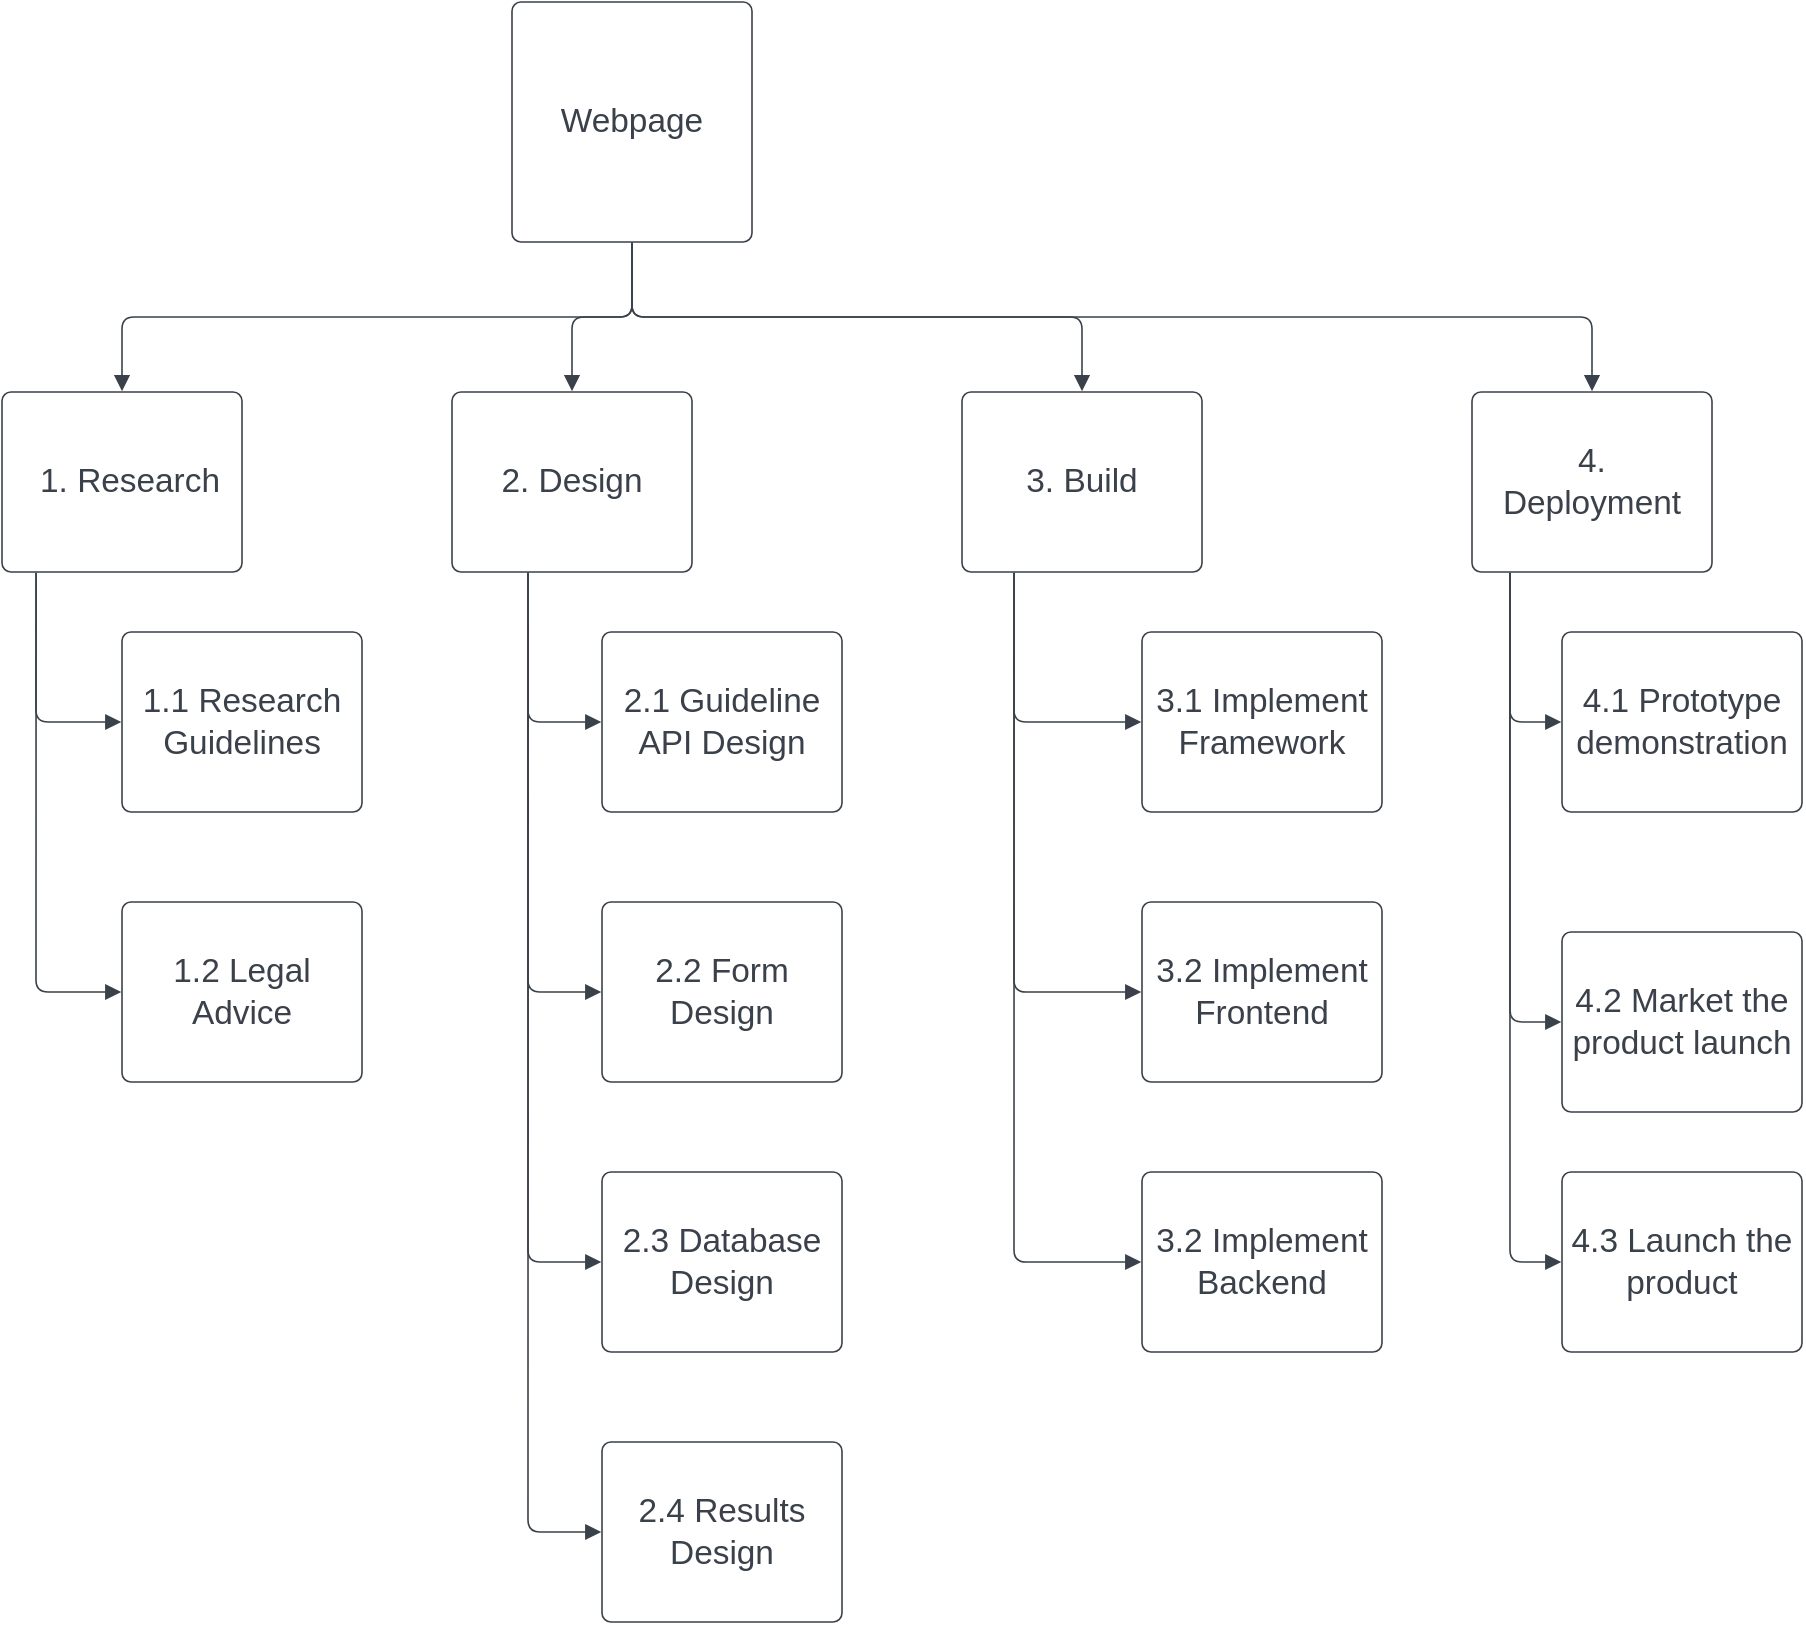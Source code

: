 <mxfile version="20.8.16" type="github">
  <diagram name="Page-1" id="DMJ7bUIsR_-YgkHWpAvR">
    <mxGraphModel dx="2284" dy="1888" grid="1" gridSize="10" guides="1" tooltips="1" connect="1" arrows="1" fold="1" page="1" pageScale="1" pageWidth="850" pageHeight="1100" math="0" shadow="0">
      <root>
        <mxCell id="0" />
        <mxCell id="1" parent="0" />
        <mxCell id="iwWK1xglDD3d6xaMqNbU-1" value="Webpage" style="html=1;overflow=block;blockSpacing=1;whiteSpace=wrap;fontSize=16.7;fontColor=#3a414a;spacing=3.8;strokeColor=#3a414a;strokeOpacity=100;rounded=1;absoluteArcSize=1;arcSize=9;strokeWidth=0.8;lucidId=4w~tclm1L4wu;" vertex="1" parent="1">
          <mxGeometry x="181" y="-298" width="120" height="120" as="geometry" />
        </mxCell>
        <mxCell id="iwWK1xglDD3d6xaMqNbU-2" value="&lt;ol style=&quot;margin: 0px; padding-left: 10px;list-style-position: inside; list-style-type:decimal&quot;&gt;&lt;li style=&quot;text-align:left;color:#3a414a;font-size:16.7px;&quot;&gt;&lt;span style=&quot;margin-left: 0px;margin-top: -2px;&quot;&gt;&lt;span style=&quot;font-size:16.7px;color:#3a414a;&quot;&gt;Research&lt;/span&gt;&lt;/span&gt;&lt;/li&gt;&lt;/ol&gt;" style="html=1;overflow=block;blockSpacing=1;whiteSpace=wrap;fontSize=13;spacing=9;strokeColor=#3a414a;strokeOpacity=100;rounded=1;absoluteArcSize=1;arcSize=9;strokeWidth=0.8;lucidId=4w~tLNm2HxDH;" vertex="1" parent="1">
          <mxGeometry x="-74" y="-103" width="120" height="90" as="geometry" />
        </mxCell>
        <mxCell id="iwWK1xglDD3d6xaMqNbU-3" value="2. Design" style="html=1;overflow=block;blockSpacing=1;whiteSpace=wrap;fontSize=16.7;fontColor=#3a414a;spacing=9;strokeColor=#3a414a;strokeOpacity=100;rounded=1;absoluteArcSize=1;arcSize=9;strokeWidth=0.8;lucidId=4w~tLiU_s1lb;" vertex="1" parent="1">
          <mxGeometry x="151" y="-103" width="120" height="90" as="geometry" />
        </mxCell>
        <mxCell id="iwWK1xglDD3d6xaMqNbU-4" value="3. Build" style="html=1;overflow=block;blockSpacing=1;whiteSpace=wrap;fontSize=16.7;fontColor=#3a414a;spacing=9;strokeColor=#3a414a;strokeOpacity=100;rounded=1;absoluteArcSize=1;arcSize=9;strokeWidth=0.8;lucidId=4w~tjqJh0d.E;" vertex="1" parent="1">
          <mxGeometry x="406" y="-103" width="120" height="90" as="geometry" />
        </mxCell>
        <mxCell id="iwWK1xglDD3d6xaMqNbU-5" value="4. Deployment" style="html=1;overflow=block;blockSpacing=1;whiteSpace=wrap;fontSize=16.7;fontColor=#3a414a;spacing=9;strokeColor=#3a414a;strokeOpacity=100;rounded=1;absoluteArcSize=1;arcSize=9;strokeWidth=0.8;lucidId=4w~txu2eKiBd;" vertex="1" parent="1">
          <mxGeometry x="661" y="-103" width="120" height="90" as="geometry" />
        </mxCell>
        <mxCell id="iwWK1xglDD3d6xaMqNbU-6" value="" style="html=1;jettySize=18;whiteSpace=wrap;overflow=block;blockSpacing=1;fontSize=13;strokeColor=#3a414a;strokeOpacity=100;strokeWidth=0.8;rounded=1;arcSize=12;edgeStyle=orthogonalEdgeStyle;startArrow=none;endArrow=block;endFill=1;exitX=0.5;exitY=1.003;exitPerimeter=0;entryX=0.5;entryY=-0.004;entryPerimeter=0;lucidId=4w~t3CSjfnDc;" edge="1" parent="1" source="iwWK1xglDD3d6xaMqNbU-1" target="iwWK1xglDD3d6xaMqNbU-2">
          <mxGeometry width="100" height="100" relative="1" as="geometry">
            <Array as="points" />
          </mxGeometry>
        </mxCell>
        <mxCell id="iwWK1xglDD3d6xaMqNbU-7" value="" style="html=1;jettySize=18;whiteSpace=wrap;overflow=block;blockSpacing=1;fontSize=13;strokeColor=#3a414a;strokeOpacity=100;strokeWidth=0.8;rounded=1;arcSize=12;edgeStyle=orthogonalEdgeStyle;startArrow=none;endArrow=block;endFill=1;exitX=0.5;exitY=1.003;exitPerimeter=0;entryX=0.5;entryY=-0.004;entryPerimeter=0;lucidId=4w~tixf8.-Pk;" edge="1" parent="1" source="iwWK1xglDD3d6xaMqNbU-1" target="iwWK1xglDD3d6xaMqNbU-3">
          <mxGeometry width="100" height="100" relative="1" as="geometry">
            <Array as="points" />
          </mxGeometry>
        </mxCell>
        <mxCell id="iwWK1xglDD3d6xaMqNbU-8" value="" style="html=1;jettySize=18;whiteSpace=wrap;overflow=block;blockSpacing=1;fontSize=13;strokeColor=#3a414a;strokeOpacity=100;strokeWidth=0.8;rounded=1;arcSize=12;edgeStyle=orthogonalEdgeStyle;startArrow=none;endArrow=block;endFill=1;exitX=0.5;exitY=1.003;exitPerimeter=0;entryX=0.5;entryY=-0.004;entryPerimeter=0;lucidId=4w~tOq5sJpw.;" edge="1" parent="1" source="iwWK1xglDD3d6xaMqNbU-1" target="iwWK1xglDD3d6xaMqNbU-4">
          <mxGeometry width="100" height="100" relative="1" as="geometry">
            <Array as="points" />
          </mxGeometry>
        </mxCell>
        <mxCell id="iwWK1xglDD3d6xaMqNbU-9" value="" style="html=1;jettySize=18;whiteSpace=wrap;overflow=block;blockSpacing=1;fontSize=13;strokeColor=#3a414a;strokeOpacity=100;strokeWidth=0.8;rounded=1;arcSize=12;edgeStyle=orthogonalEdgeStyle;startArrow=none;endArrow=block;endFill=1;exitX=0.5;exitY=1.003;exitPerimeter=0;entryX=0.5;entryY=-0.004;entryPerimeter=0;lucidId=4w~treEaC6rt;" edge="1" parent="1" source="iwWK1xglDD3d6xaMqNbU-1" target="iwWK1xglDD3d6xaMqNbU-5">
          <mxGeometry width="100" height="100" relative="1" as="geometry">
            <Array as="points" />
          </mxGeometry>
        </mxCell>
        <mxCell id="iwWK1xglDD3d6xaMqNbU-10" value="1.1 Research Guidelines" style="html=1;overflow=block;blockSpacing=1;whiteSpace=wrap;fontSize=16.7;fontColor=#3a414a;spacing=9;strokeColor=#3a414a;strokeOpacity=100;rounded=1;absoluteArcSize=1;arcSize=9;strokeWidth=0.8;lucidId=4w~tvd9EQL_~;" vertex="1" parent="1">
          <mxGeometry x="-14" y="17" width="120" height="90" as="geometry" />
        </mxCell>
        <mxCell id="iwWK1xglDD3d6xaMqNbU-11" value="1.2 Legal Advice" style="html=1;overflow=block;blockSpacing=1;whiteSpace=wrap;fontSize=16.7;fontColor=#3a414a;spacing=9;strokeColor=#3a414a;strokeOpacity=100;rounded=1;absoluteArcSize=1;arcSize=9;strokeWidth=0.8;lucidId=4w~t4RaieRg.;" vertex="1" parent="1">
          <mxGeometry x="-14" y="152" width="120" height="90" as="geometry" />
        </mxCell>
        <mxCell id="iwWK1xglDD3d6xaMqNbU-12" value="" style="html=1;jettySize=18;whiteSpace=wrap;overflow=block;blockSpacing=1;fontSize=13;strokeColor=#3a414a;strokeOpacity=100;strokeWidth=0.8;rounded=1;arcSize=12;edgeStyle=orthogonalEdgeStyle;startArrow=none;endArrow=block;endFill=1;exitX=0.142;exitY=1.004;exitPerimeter=0;entryX=-0.003;entryY=0.5;entryPerimeter=0;lucidId=4w~t0_rI0UjW;" edge="1" parent="1" source="iwWK1xglDD3d6xaMqNbU-2" target="iwWK1xglDD3d6xaMqNbU-10">
          <mxGeometry width="100" height="100" relative="1" as="geometry">
            <Array as="points" />
          </mxGeometry>
        </mxCell>
        <mxCell id="iwWK1xglDD3d6xaMqNbU-13" value="" style="html=1;jettySize=18;whiteSpace=wrap;overflow=block;blockSpacing=1;fontSize=13;strokeColor=#3a414a;strokeOpacity=100;strokeWidth=0.8;rounded=1;arcSize=12;edgeStyle=orthogonalEdgeStyle;startArrow=none;endArrow=block;endFill=1;exitX=0.142;exitY=1.004;exitPerimeter=0;entryX=-0.003;entryY=0.5;entryPerimeter=0;lucidId=4w~tqVxAxyoX;" edge="1" parent="1" source="iwWK1xglDD3d6xaMqNbU-2" target="iwWK1xglDD3d6xaMqNbU-11">
          <mxGeometry width="100" height="100" relative="1" as="geometry">
            <Array as="points" />
          </mxGeometry>
        </mxCell>
        <mxCell id="iwWK1xglDD3d6xaMqNbU-14" value="2.1 Guideline API Design" style="html=1;overflow=block;blockSpacing=1;whiteSpace=wrap;fontSize=16.7;fontColor=#3a414a;spacing=3.8;strokeColor=#3a414a;strokeOpacity=100;rounded=1;absoluteArcSize=1;arcSize=9;strokeWidth=0.8;lucidId=4w~t._bpM~Lc;" vertex="1" parent="1">
          <mxGeometry x="226" y="17" width="120" height="90" as="geometry" />
        </mxCell>
        <mxCell id="iwWK1xglDD3d6xaMqNbU-15" value="2.2 Form Design" style="html=1;overflow=block;blockSpacing=1;whiteSpace=wrap;fontSize=16.7;fontColor=#3a414a;spacing=9;strokeColor=#3a414a;strokeOpacity=100;rounded=1;absoluteArcSize=1;arcSize=9;strokeWidth=0.8;lucidId=4w~t_CMRTe7Z;" vertex="1" parent="1">
          <mxGeometry x="226" y="152" width="120" height="90" as="geometry" />
        </mxCell>
        <mxCell id="iwWK1xglDD3d6xaMqNbU-16" value="2.3 Database Design" style="html=1;overflow=block;blockSpacing=1;whiteSpace=wrap;fontSize=16.7;fontColor=#3a414a;spacing=9;strokeColor=#3a414a;strokeOpacity=100;rounded=1;absoluteArcSize=1;arcSize=9;strokeWidth=0.8;lucidId=4w~td8~z0L5I;" vertex="1" parent="1">
          <mxGeometry x="226" y="287" width="120" height="90" as="geometry" />
        </mxCell>
        <mxCell id="iwWK1xglDD3d6xaMqNbU-17" value="2.4 Results Design" style="html=1;overflow=block;blockSpacing=1;whiteSpace=wrap;fontSize=16.7;fontColor=#3a414a;spacing=9;strokeColor=#3a414a;strokeOpacity=100;rounded=1;absoluteArcSize=1;arcSize=9;strokeWidth=0.8;lucidId=4w~t5WuIVDGt;" vertex="1" parent="1">
          <mxGeometry x="226" y="422" width="120" height="90" as="geometry" />
        </mxCell>
        <mxCell id="iwWK1xglDD3d6xaMqNbU-18" value="3.1 Implement Framework" style="html=1;overflow=block;blockSpacing=1;whiteSpace=wrap;fontSize=16.7;fontColor=#3a414a;spacing=3.8;strokeColor=#3a414a;strokeOpacity=100;rounded=1;absoluteArcSize=1;arcSize=9;strokeWidth=0.8;lucidId=4w~teBxPyFC6;" vertex="1" parent="1">
          <mxGeometry x="496" y="17" width="120" height="90" as="geometry" />
        </mxCell>
        <mxCell id="iwWK1xglDD3d6xaMqNbU-19" value="3.2 Implement Frontend" style="html=1;overflow=block;blockSpacing=1;whiteSpace=wrap;fontSize=16.7;fontColor=#3a414a;spacing=3.8;strokeColor=#3a414a;strokeOpacity=100;rounded=1;absoluteArcSize=1;arcSize=9;strokeWidth=0.8;lucidId=4w~tPD4r6r6y;" vertex="1" parent="1">
          <mxGeometry x="496" y="152" width="120" height="90" as="geometry" />
        </mxCell>
        <mxCell id="iwWK1xglDD3d6xaMqNbU-20" value="3.2 Implement Backend" style="html=1;overflow=block;blockSpacing=1;whiteSpace=wrap;fontSize=16.7;fontColor=#3a414a;spacing=3.8;strokeColor=#3a414a;strokeOpacity=100;rounded=1;absoluteArcSize=1;arcSize=9;strokeWidth=0.8;lucidId=4w~t5c1RJA7v;" vertex="1" parent="1">
          <mxGeometry x="496" y="287" width="120" height="90" as="geometry" />
        </mxCell>
        <mxCell id="iwWK1xglDD3d6xaMqNbU-21" value="4.1 Prototype demonstration" style="html=1;overflow=block;blockSpacing=1;whiteSpace=wrap;fontSize=16.7;fontColor=#3a414a;spacing=3.8;strokeColor=#3a414a;strokeOpacity=100;rounded=1;absoluteArcSize=1;arcSize=9;strokeWidth=0.8;lucidId=4w~tIb62tVaJ;" vertex="1" parent="1">
          <mxGeometry x="706" y="17" width="120" height="90" as="geometry" />
        </mxCell>
        <mxCell id="iwWK1xglDD3d6xaMqNbU-22" value="4.2 Market the product launch" style="html=1;overflow=block;blockSpacing=1;whiteSpace=wrap;fontSize=16.7;fontColor=#3a414a;spacing=3.8;strokeColor=#3a414a;strokeOpacity=100;rounded=1;absoluteArcSize=1;arcSize=9;strokeWidth=0.8;lucidId=4w~tL7KWNvhj;" vertex="1" parent="1">
          <mxGeometry x="706" y="167" width="120" height="90" as="geometry" />
        </mxCell>
        <mxCell id="iwWK1xglDD3d6xaMqNbU-23" value="4.3 Launch the product" style="html=1;overflow=block;blockSpacing=1;whiteSpace=wrap;fontSize=16.7;fontColor=#3a414a;spacing=3.8;strokeColor=#3a414a;strokeOpacity=100;rounded=1;absoluteArcSize=1;arcSize=9;strokeWidth=0.8;lucidId=4w~tAuvePKSW;" vertex="1" parent="1">
          <mxGeometry x="706" y="287" width="120" height="90" as="geometry" />
        </mxCell>
        <mxCell id="iwWK1xglDD3d6xaMqNbU-24" value="" style="html=1;jettySize=18;whiteSpace=wrap;overflow=block;blockSpacing=1;fontSize=13;strokeColor=#3a414a;strokeOpacity=100;strokeWidth=0.8;rounded=1;arcSize=12;edgeStyle=orthogonalEdgeStyle;startArrow=none;endArrow=block;endFill=1;exitX=0.317;exitY=1.004;exitPerimeter=0;entryX=-0.003;entryY=0.5;entryPerimeter=0;lucidId=4w~t6h6gB7we;" edge="1" parent="1" source="iwWK1xglDD3d6xaMqNbU-3" target="iwWK1xglDD3d6xaMqNbU-14">
          <mxGeometry width="100" height="100" relative="1" as="geometry">
            <Array as="points" />
          </mxGeometry>
        </mxCell>
        <mxCell id="iwWK1xglDD3d6xaMqNbU-25" value="" style="html=1;jettySize=18;whiteSpace=wrap;overflow=block;blockSpacing=1;fontSize=13;strokeColor=#3a414a;strokeOpacity=100;strokeWidth=0.8;rounded=1;arcSize=12;edgeStyle=orthogonalEdgeStyle;startArrow=none;endArrow=block;endFill=1;exitX=0.317;exitY=1.004;exitPerimeter=0;entryX=-0.003;entryY=0.5;entryPerimeter=0;lucidId=4w~tCFxo-cvO;" edge="1" parent="1" source="iwWK1xglDD3d6xaMqNbU-3" target="iwWK1xglDD3d6xaMqNbU-15">
          <mxGeometry width="100" height="100" relative="1" as="geometry">
            <Array as="points" />
          </mxGeometry>
        </mxCell>
        <mxCell id="iwWK1xglDD3d6xaMqNbU-26" value="" style="html=1;jettySize=18;whiteSpace=wrap;overflow=block;blockSpacing=1;fontSize=13;strokeColor=#3a414a;strokeOpacity=100;strokeWidth=0.8;rounded=1;arcSize=12;edgeStyle=orthogonalEdgeStyle;startArrow=none;endArrow=block;endFill=1;exitX=0.317;exitY=1.004;exitPerimeter=0;entryX=-0.003;entryY=0.5;entryPerimeter=0;lucidId=4w~tFr1DQIYG;" edge="1" parent="1" source="iwWK1xglDD3d6xaMqNbU-3" target="iwWK1xglDD3d6xaMqNbU-16">
          <mxGeometry width="100" height="100" relative="1" as="geometry">
            <Array as="points" />
          </mxGeometry>
        </mxCell>
        <mxCell id="iwWK1xglDD3d6xaMqNbU-27" value="" style="html=1;jettySize=18;whiteSpace=wrap;overflow=block;blockSpacing=1;fontSize=13;strokeColor=#3a414a;strokeOpacity=100;strokeWidth=0.8;rounded=1;arcSize=12;edgeStyle=orthogonalEdgeStyle;startArrow=none;endArrow=block;endFill=1;exitX=0.317;exitY=1.004;exitPerimeter=0;entryX=-0.003;entryY=0.5;entryPerimeter=0;lucidId=4w~t.2ZFNBrP;" edge="1" parent="1" source="iwWK1xglDD3d6xaMqNbU-3" target="iwWK1xglDD3d6xaMqNbU-17">
          <mxGeometry width="100" height="100" relative="1" as="geometry">
            <Array as="points" />
          </mxGeometry>
        </mxCell>
        <mxCell id="iwWK1xglDD3d6xaMqNbU-28" value="" style="html=1;jettySize=18;whiteSpace=wrap;overflow=block;blockSpacing=1;fontSize=13;strokeColor=#3a414a;strokeOpacity=100;strokeWidth=0.8;rounded=1;arcSize=12;edgeStyle=orthogonalEdgeStyle;startArrow=none;endArrow=block;endFill=1;exitX=0.217;exitY=1.004;exitPerimeter=0;entryX=-0.003;entryY=0.5;entryPerimeter=0;lucidId=4w~tfV0NRdZM;" edge="1" parent="1" source="iwWK1xglDD3d6xaMqNbU-4" target="iwWK1xglDD3d6xaMqNbU-18">
          <mxGeometry width="100" height="100" relative="1" as="geometry">
            <Array as="points" />
          </mxGeometry>
        </mxCell>
        <mxCell id="iwWK1xglDD3d6xaMqNbU-29" value="" style="html=1;jettySize=18;whiteSpace=wrap;overflow=block;blockSpacing=1;fontSize=13;strokeColor=#3a414a;strokeOpacity=100;strokeWidth=0.8;rounded=1;arcSize=12;edgeStyle=orthogonalEdgeStyle;startArrow=none;endArrow=block;endFill=1;exitX=0.217;exitY=1.004;exitPerimeter=0;entryX=-0.003;entryY=0.5;entryPerimeter=0;lucidId=4w~t2.pcYmzu;" edge="1" parent="1" source="iwWK1xglDD3d6xaMqNbU-4" target="iwWK1xglDD3d6xaMqNbU-19">
          <mxGeometry width="100" height="100" relative="1" as="geometry">
            <Array as="points" />
          </mxGeometry>
        </mxCell>
        <mxCell id="iwWK1xglDD3d6xaMqNbU-30" value="" style="html=1;jettySize=18;whiteSpace=wrap;overflow=block;blockSpacing=1;fontSize=13;strokeColor=#3a414a;strokeOpacity=100;strokeWidth=0.8;rounded=1;arcSize=12;edgeStyle=orthogonalEdgeStyle;startArrow=none;endArrow=block;endFill=1;exitX=0.217;exitY=1.004;exitPerimeter=0;entryX=-0.003;entryY=0.5;entryPerimeter=0;lucidId=4w~t6Ercy4jQ;" edge="1" parent="1" source="iwWK1xglDD3d6xaMqNbU-4" target="iwWK1xglDD3d6xaMqNbU-20">
          <mxGeometry width="100" height="100" relative="1" as="geometry">
            <Array as="points" />
          </mxGeometry>
        </mxCell>
        <mxCell id="iwWK1xglDD3d6xaMqNbU-31" value="" style="html=1;jettySize=18;whiteSpace=wrap;overflow=block;blockSpacing=1;fontSize=13;strokeColor=#3a414a;strokeOpacity=100;strokeWidth=0.8;rounded=1;arcSize=12;edgeStyle=orthogonalEdgeStyle;startArrow=none;endArrow=block;endFill=1;exitX=0.158;exitY=1.004;exitPerimeter=0;entryX=-0.003;entryY=0.5;entryPerimeter=0;lucidId=4w~tsvLx9x79;" edge="1" parent="1" source="iwWK1xglDD3d6xaMqNbU-5" target="iwWK1xglDD3d6xaMqNbU-21">
          <mxGeometry width="100" height="100" relative="1" as="geometry">
            <Array as="points" />
          </mxGeometry>
        </mxCell>
        <mxCell id="iwWK1xglDD3d6xaMqNbU-32" value="" style="html=1;jettySize=18;whiteSpace=wrap;overflow=block;blockSpacing=1;fontSize=13;strokeColor=#3a414a;strokeOpacity=100;strokeWidth=0.8;rounded=1;arcSize=12;edgeStyle=orthogonalEdgeStyle;startArrow=none;endArrow=block;endFill=1;exitX=0.158;exitY=1.004;exitPerimeter=0;entryX=-0.003;entryY=0.5;entryPerimeter=0;lucidId=4w~t2vykI1Mp;" edge="1" parent="1" source="iwWK1xglDD3d6xaMqNbU-5" target="iwWK1xglDD3d6xaMqNbU-22">
          <mxGeometry width="100" height="100" relative="1" as="geometry">
            <Array as="points" />
          </mxGeometry>
        </mxCell>
        <mxCell id="iwWK1xglDD3d6xaMqNbU-33" value="" style="html=1;jettySize=18;whiteSpace=wrap;overflow=block;blockSpacing=1;fontSize=13;strokeColor=#3a414a;strokeOpacity=100;strokeWidth=0.8;rounded=1;arcSize=12;edgeStyle=orthogonalEdgeStyle;startArrow=none;endArrow=block;endFill=1;exitX=0.158;exitY=1.004;exitPerimeter=0;entryX=-0.003;entryY=0.5;entryPerimeter=0;lucidId=4w~tgVYeoSA9;" edge="1" parent="1" source="iwWK1xglDD3d6xaMqNbU-5" target="iwWK1xglDD3d6xaMqNbU-23">
          <mxGeometry width="100" height="100" relative="1" as="geometry">
            <Array as="points" />
          </mxGeometry>
        </mxCell>
      </root>
    </mxGraphModel>
  </diagram>
</mxfile>
